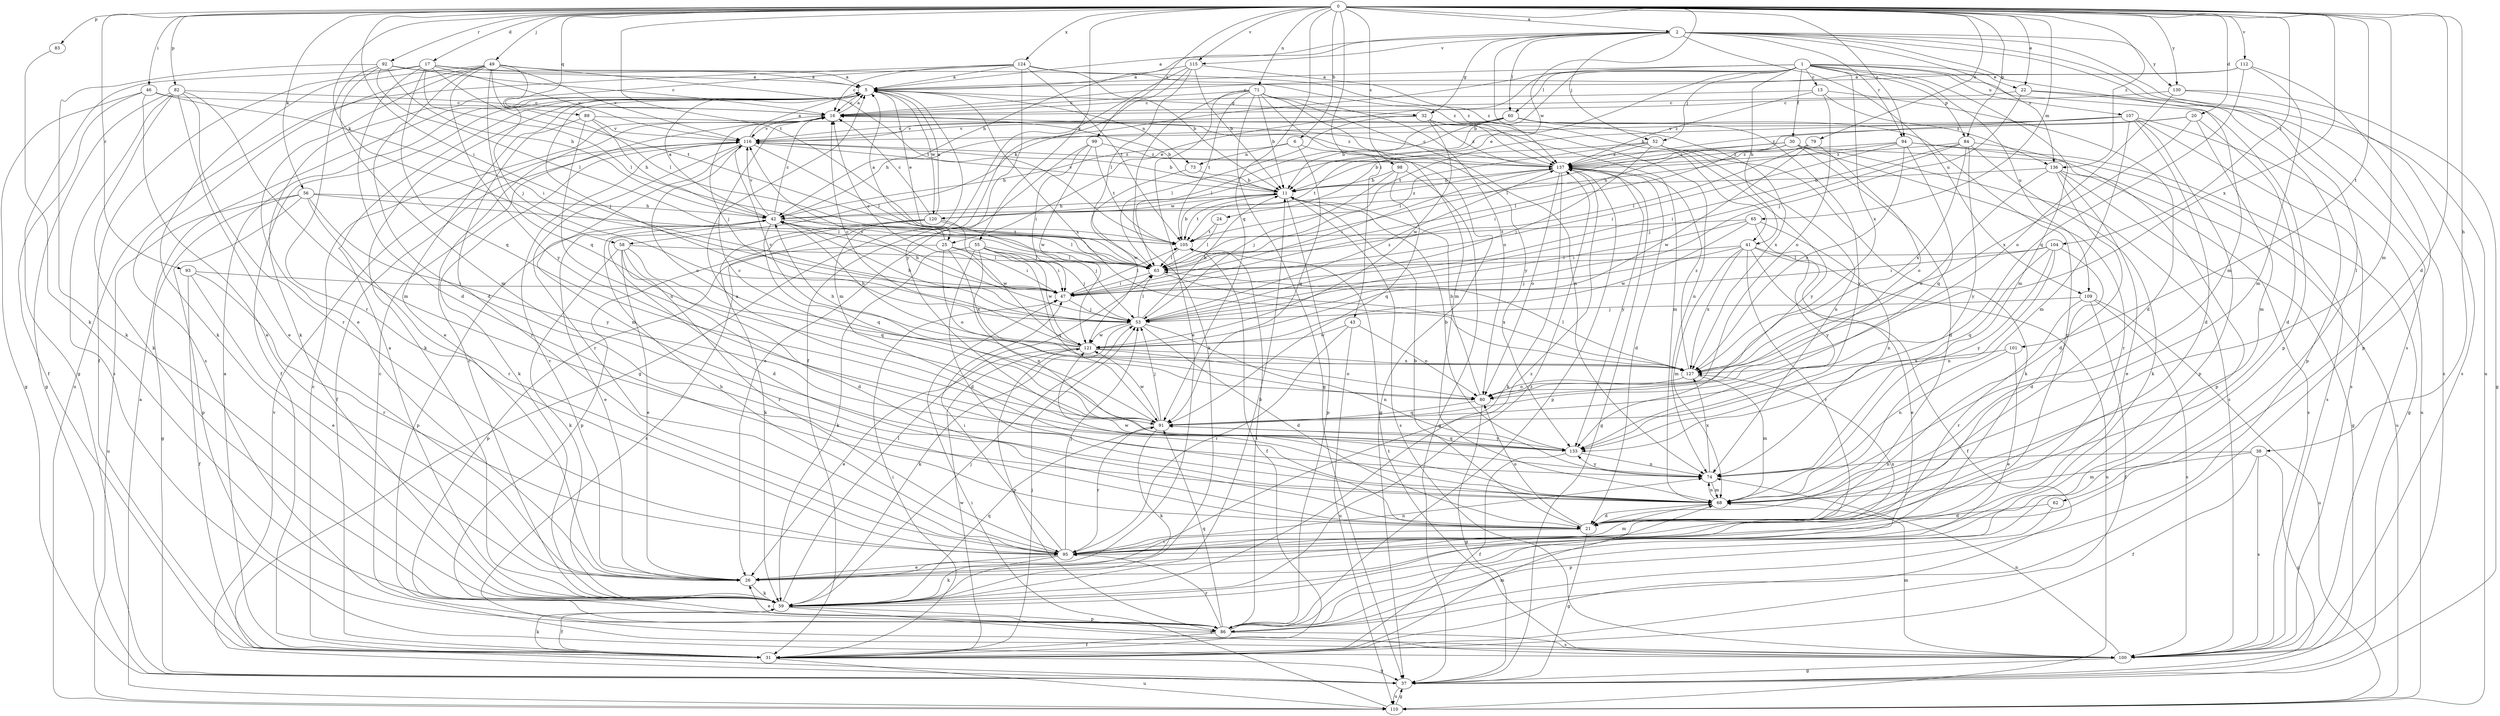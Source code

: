 strict digraph  {
0;
1;
2;
5;
6;
11;
13;
16;
17;
20;
21;
22;
24;
25;
26;
30;
31;
32;
37;
38;
41;
42;
43;
46;
47;
49;
52;
53;
55;
56;
58;
59;
60;
62;
63;
65;
68;
71;
73;
74;
79;
80;
82;
83;
84;
86;
89;
91;
92;
93;
94;
95;
98;
99;
100;
101;
104;
105;
107;
109;
110;
112;
115;
116;
120;
121;
124;
127;
130;
133;
136;
137;
0 -> 2  [label=a];
0 -> 6  [label=b];
0 -> 17  [label=d];
0 -> 20  [label=d];
0 -> 21  [label=d];
0 -> 22  [label=e];
0 -> 38  [label=h];
0 -> 43  [label=i];
0 -> 46  [label=i];
0 -> 47  [label=i];
0 -> 49  [label=j];
0 -> 55  [label=k];
0 -> 56  [label=k];
0 -> 58  [label=k];
0 -> 65  [label=m];
0 -> 68  [label=m];
0 -> 71  [label=n];
0 -> 79  [label=o];
0 -> 82  [label=p];
0 -> 83  [label=p];
0 -> 84  [label=p];
0 -> 89  [label=q];
0 -> 91  [label=q];
0 -> 92  [label=r];
0 -> 93  [label=r];
0 -> 94  [label=r];
0 -> 98  [label=s];
0 -> 99  [label=s];
0 -> 101  [label=t];
0 -> 104  [label=t];
0 -> 105  [label=t];
0 -> 112  [label=v];
0 -> 115  [label=v];
0 -> 120  [label=w];
0 -> 124  [label=x];
0 -> 127  [label=x];
0 -> 130  [label=y];
0 -> 136  [label=z];
1 -> 5  [label=a];
1 -> 11  [label=b];
1 -> 13  [label=c];
1 -> 22  [label=e];
1 -> 24  [label=e];
1 -> 25  [label=e];
1 -> 30  [label=f];
1 -> 41  [label=h];
1 -> 52  [label=j];
1 -> 58  [label=k];
1 -> 60  [label=l];
1 -> 68  [label=m];
1 -> 84  [label=p];
1 -> 86  [label=p];
1 -> 107  [label=u];
1 -> 109  [label=u];
1 -> 127  [label=x];
2 -> 5  [label=a];
2 -> 32  [label=g];
2 -> 41  [label=h];
2 -> 42  [label=h];
2 -> 52  [label=j];
2 -> 60  [label=l];
2 -> 62  [label=l];
2 -> 68  [label=m];
2 -> 94  [label=r];
2 -> 100  [label=s];
2 -> 109  [label=u];
2 -> 110  [label=u];
2 -> 115  [label=v];
2 -> 130  [label=y];
2 -> 136  [label=z];
5 -> 16  [label=c];
5 -> 25  [label=e];
5 -> 26  [label=e];
5 -> 31  [label=f];
5 -> 32  [label=g];
5 -> 53  [label=j];
5 -> 59  [label=k];
5 -> 68  [label=m];
5 -> 73  [label=n];
5 -> 120  [label=w];
5 -> 127  [label=x];
6 -> 37  [label=g];
6 -> 42  [label=h];
6 -> 73  [label=n];
6 -> 91  [label=q];
11 -> 42  [label=h];
11 -> 86  [label=p];
11 -> 100  [label=s];
11 -> 105  [label=t];
11 -> 116  [label=v];
11 -> 120  [label=w];
13 -> 16  [label=c];
13 -> 21  [label=d];
13 -> 80  [label=o];
13 -> 136  [label=z];
13 -> 137  [label=z];
16 -> 5  [label=a];
16 -> 11  [label=b];
16 -> 53  [label=j];
16 -> 116  [label=v];
17 -> 5  [label=a];
17 -> 21  [label=d];
17 -> 31  [label=f];
17 -> 37  [label=g];
17 -> 63  [label=l];
17 -> 91  [label=q];
17 -> 105  [label=t];
17 -> 116  [label=v];
17 -> 137  [label=z];
20 -> 21  [label=d];
20 -> 68  [label=m];
20 -> 116  [label=v];
20 -> 127  [label=x];
20 -> 137  [label=z];
21 -> 11  [label=b];
21 -> 37  [label=g];
21 -> 80  [label=o];
21 -> 95  [label=r];
22 -> 16  [label=c];
22 -> 53  [label=j];
22 -> 86  [label=p];
22 -> 100  [label=s];
24 -> 63  [label=l];
24 -> 105  [label=t];
25 -> 5  [label=a];
25 -> 47  [label=i];
25 -> 63  [label=l];
25 -> 80  [label=o];
25 -> 86  [label=p];
25 -> 127  [label=x];
26 -> 59  [label=k];
26 -> 116  [label=v];
26 -> 137  [label=z];
30 -> 11  [label=b];
30 -> 21  [label=d];
30 -> 47  [label=i];
30 -> 63  [label=l];
30 -> 95  [label=r];
30 -> 100  [label=s];
30 -> 110  [label=u];
30 -> 137  [label=z];
31 -> 5  [label=a];
31 -> 16  [label=c];
31 -> 37  [label=g];
31 -> 47  [label=i];
31 -> 53  [label=j];
31 -> 59  [label=k];
31 -> 68  [label=m];
31 -> 110  [label=u];
31 -> 121  [label=w];
32 -> 63  [label=l];
32 -> 68  [label=m];
32 -> 74  [label=n];
32 -> 116  [label=v];
32 -> 121  [label=w];
32 -> 137  [label=z];
37 -> 110  [label=u];
37 -> 116  [label=v];
38 -> 31  [label=f];
38 -> 37  [label=g];
38 -> 68  [label=m];
38 -> 74  [label=n];
38 -> 100  [label=s];
41 -> 26  [label=e];
41 -> 31  [label=f];
41 -> 53  [label=j];
41 -> 63  [label=l];
41 -> 68  [label=m];
41 -> 95  [label=r];
41 -> 110  [label=u];
41 -> 127  [label=x];
42 -> 5  [label=a];
42 -> 16  [label=c];
42 -> 21  [label=d];
42 -> 26  [label=e];
42 -> 63  [label=l];
42 -> 86  [label=p];
42 -> 91  [label=q];
42 -> 105  [label=t];
42 -> 116  [label=v];
43 -> 80  [label=o];
43 -> 95  [label=r];
43 -> 110  [label=u];
43 -> 121  [label=w];
46 -> 16  [label=c];
46 -> 26  [label=e];
46 -> 31  [label=f];
46 -> 37  [label=g];
46 -> 47  [label=i];
47 -> 16  [label=c];
47 -> 42  [label=h];
47 -> 53  [label=j];
47 -> 105  [label=t];
49 -> 5  [label=a];
49 -> 21  [label=d];
49 -> 26  [label=e];
49 -> 53  [label=j];
49 -> 59  [label=k];
49 -> 63  [label=l];
49 -> 91  [label=q];
49 -> 100  [label=s];
49 -> 105  [label=t];
49 -> 116  [label=v];
49 -> 133  [label=y];
52 -> 53  [label=j];
52 -> 59  [label=k];
52 -> 63  [label=l];
52 -> 74  [label=n];
52 -> 105  [label=t];
52 -> 133  [label=y];
52 -> 137  [label=z];
53 -> 11  [label=b];
53 -> 21  [label=d];
53 -> 42  [label=h];
53 -> 59  [label=k];
53 -> 63  [label=l];
53 -> 74  [label=n];
53 -> 116  [label=v];
53 -> 121  [label=w];
53 -> 137  [label=z];
55 -> 21  [label=d];
55 -> 47  [label=i];
55 -> 53  [label=j];
55 -> 59  [label=k];
55 -> 63  [label=l];
55 -> 74  [label=n];
55 -> 91  [label=q];
55 -> 121  [label=w];
56 -> 37  [label=g];
56 -> 42  [label=h];
56 -> 63  [label=l];
56 -> 86  [label=p];
56 -> 95  [label=r];
56 -> 110  [label=u];
56 -> 133  [label=y];
58 -> 21  [label=d];
58 -> 26  [label=e];
58 -> 59  [label=k];
58 -> 63  [label=l];
58 -> 91  [label=q];
58 -> 95  [label=r];
59 -> 5  [label=a];
59 -> 11  [label=b];
59 -> 16  [label=c];
59 -> 31  [label=f];
59 -> 53  [label=j];
59 -> 63  [label=l];
59 -> 86  [label=p];
59 -> 91  [label=q];
59 -> 100  [label=s];
59 -> 137  [label=z];
60 -> 11  [label=b];
60 -> 42  [label=h];
60 -> 63  [label=l];
60 -> 95  [label=r];
60 -> 116  [label=v];
60 -> 127  [label=x];
60 -> 133  [label=y];
62 -> 21  [label=d];
62 -> 86  [label=p];
63 -> 47  [label=i];
63 -> 127  [label=x];
65 -> 47  [label=i];
65 -> 74  [label=n];
65 -> 105  [label=t];
65 -> 121  [label=w];
65 -> 133  [label=y];
68 -> 5  [label=a];
68 -> 21  [label=d];
68 -> 74  [label=n];
68 -> 121  [label=w];
71 -> 11  [label=b];
71 -> 16  [label=c];
71 -> 26  [label=e];
71 -> 37  [label=g];
71 -> 59  [label=k];
71 -> 68  [label=m];
71 -> 74  [label=n];
71 -> 80  [label=o];
71 -> 105  [label=t];
71 -> 133  [label=y];
73 -> 11  [label=b];
73 -> 121  [label=w];
74 -> 68  [label=m];
74 -> 127  [label=x];
74 -> 133  [label=y];
79 -> 63  [label=l];
79 -> 80  [label=o];
79 -> 121  [label=w];
79 -> 137  [label=z];
80 -> 11  [label=b];
80 -> 37  [label=g];
80 -> 91  [label=q];
82 -> 16  [label=c];
82 -> 26  [label=e];
82 -> 37  [label=g];
82 -> 59  [label=k];
82 -> 68  [label=m];
82 -> 95  [label=r];
82 -> 100  [label=s];
83 -> 59  [label=k];
84 -> 47  [label=i];
84 -> 53  [label=j];
84 -> 59  [label=k];
84 -> 86  [label=p];
84 -> 127  [label=x];
84 -> 133  [label=y];
84 -> 137  [label=z];
86 -> 16  [label=c];
86 -> 26  [label=e];
86 -> 31  [label=f];
86 -> 91  [label=q];
86 -> 95  [label=r];
86 -> 100  [label=s];
86 -> 105  [label=t];
89 -> 42  [label=h];
89 -> 74  [label=n];
89 -> 95  [label=r];
89 -> 116  [label=v];
89 -> 137  [label=z];
91 -> 16  [label=c];
91 -> 53  [label=j];
91 -> 59  [label=k];
91 -> 95  [label=r];
91 -> 121  [label=w];
91 -> 133  [label=y];
92 -> 5  [label=a];
92 -> 16  [label=c];
92 -> 42  [label=h];
92 -> 59  [label=k];
92 -> 63  [label=l];
92 -> 68  [label=m];
92 -> 95  [label=r];
93 -> 26  [label=e];
93 -> 31  [label=f];
93 -> 47  [label=i];
93 -> 95  [label=r];
94 -> 37  [label=g];
94 -> 42  [label=h];
94 -> 47  [label=i];
94 -> 91  [label=q];
94 -> 100  [label=s];
94 -> 127  [label=x];
94 -> 137  [label=z];
95 -> 26  [label=e];
95 -> 42  [label=h];
95 -> 47  [label=i];
95 -> 53  [label=j];
95 -> 59  [label=k];
95 -> 68  [label=m];
95 -> 74  [label=n];
95 -> 127  [label=x];
98 -> 11  [label=b];
98 -> 37  [label=g];
98 -> 53  [label=j];
98 -> 91  [label=q];
99 -> 26  [label=e];
99 -> 47  [label=i];
99 -> 105  [label=t];
99 -> 121  [label=w];
99 -> 137  [label=z];
100 -> 37  [label=g];
100 -> 68  [label=m];
100 -> 74  [label=n];
100 -> 105  [label=t];
101 -> 26  [label=e];
101 -> 74  [label=n];
101 -> 127  [label=x];
104 -> 21  [label=d];
104 -> 47  [label=i];
104 -> 63  [label=l];
104 -> 74  [label=n];
104 -> 91  [label=q];
104 -> 133  [label=y];
105 -> 11  [label=b];
105 -> 31  [label=f];
105 -> 63  [label=l];
107 -> 21  [label=d];
107 -> 63  [label=l];
107 -> 68  [label=m];
107 -> 86  [label=p];
107 -> 100  [label=s];
107 -> 105  [label=t];
107 -> 110  [label=u];
107 -> 116  [label=v];
109 -> 31  [label=f];
109 -> 53  [label=j];
109 -> 95  [label=r];
109 -> 100  [label=s];
109 -> 110  [label=u];
110 -> 5  [label=a];
110 -> 37  [label=g];
110 -> 47  [label=i];
112 -> 5  [label=a];
112 -> 16  [label=c];
112 -> 68  [label=m];
112 -> 86  [label=p];
112 -> 91  [label=q];
115 -> 5  [label=a];
115 -> 11  [label=b];
115 -> 31  [label=f];
115 -> 37  [label=g];
115 -> 63  [label=l];
115 -> 137  [label=z];
116 -> 5  [label=a];
116 -> 11  [label=b];
116 -> 31  [label=f];
116 -> 59  [label=k];
116 -> 63  [label=l];
116 -> 68  [label=m];
116 -> 80  [label=o];
116 -> 95  [label=r];
116 -> 137  [label=z];
120 -> 5  [label=a];
120 -> 16  [label=c];
120 -> 53  [label=j];
120 -> 59  [label=k];
120 -> 86  [label=p];
120 -> 100  [label=s];
120 -> 121  [label=w];
120 -> 137  [label=z];
121 -> 16  [label=c];
121 -> 26  [label=e];
121 -> 42  [label=h];
121 -> 80  [label=o];
121 -> 86  [label=p];
121 -> 116  [label=v];
121 -> 127  [label=x];
124 -> 5  [label=a];
124 -> 11  [label=b];
124 -> 16  [label=c];
124 -> 59  [label=k];
124 -> 105  [label=t];
124 -> 110  [label=u];
124 -> 133  [label=y];
124 -> 137  [label=z];
127 -> 42  [label=h];
127 -> 63  [label=l];
127 -> 68  [label=m];
127 -> 80  [label=o];
127 -> 137  [label=z];
130 -> 16  [label=c];
130 -> 37  [label=g];
130 -> 80  [label=o];
130 -> 100  [label=s];
133 -> 11  [label=b];
133 -> 31  [label=f];
133 -> 74  [label=n];
133 -> 91  [label=q];
136 -> 11  [label=b];
136 -> 21  [label=d];
136 -> 26  [label=e];
136 -> 37  [label=g];
136 -> 80  [label=o];
136 -> 100  [label=s];
137 -> 11  [label=b];
137 -> 16  [label=c];
137 -> 21  [label=d];
137 -> 37  [label=g];
137 -> 47  [label=i];
137 -> 59  [label=k];
137 -> 80  [label=o];
137 -> 86  [label=p];
137 -> 133  [label=y];
}

